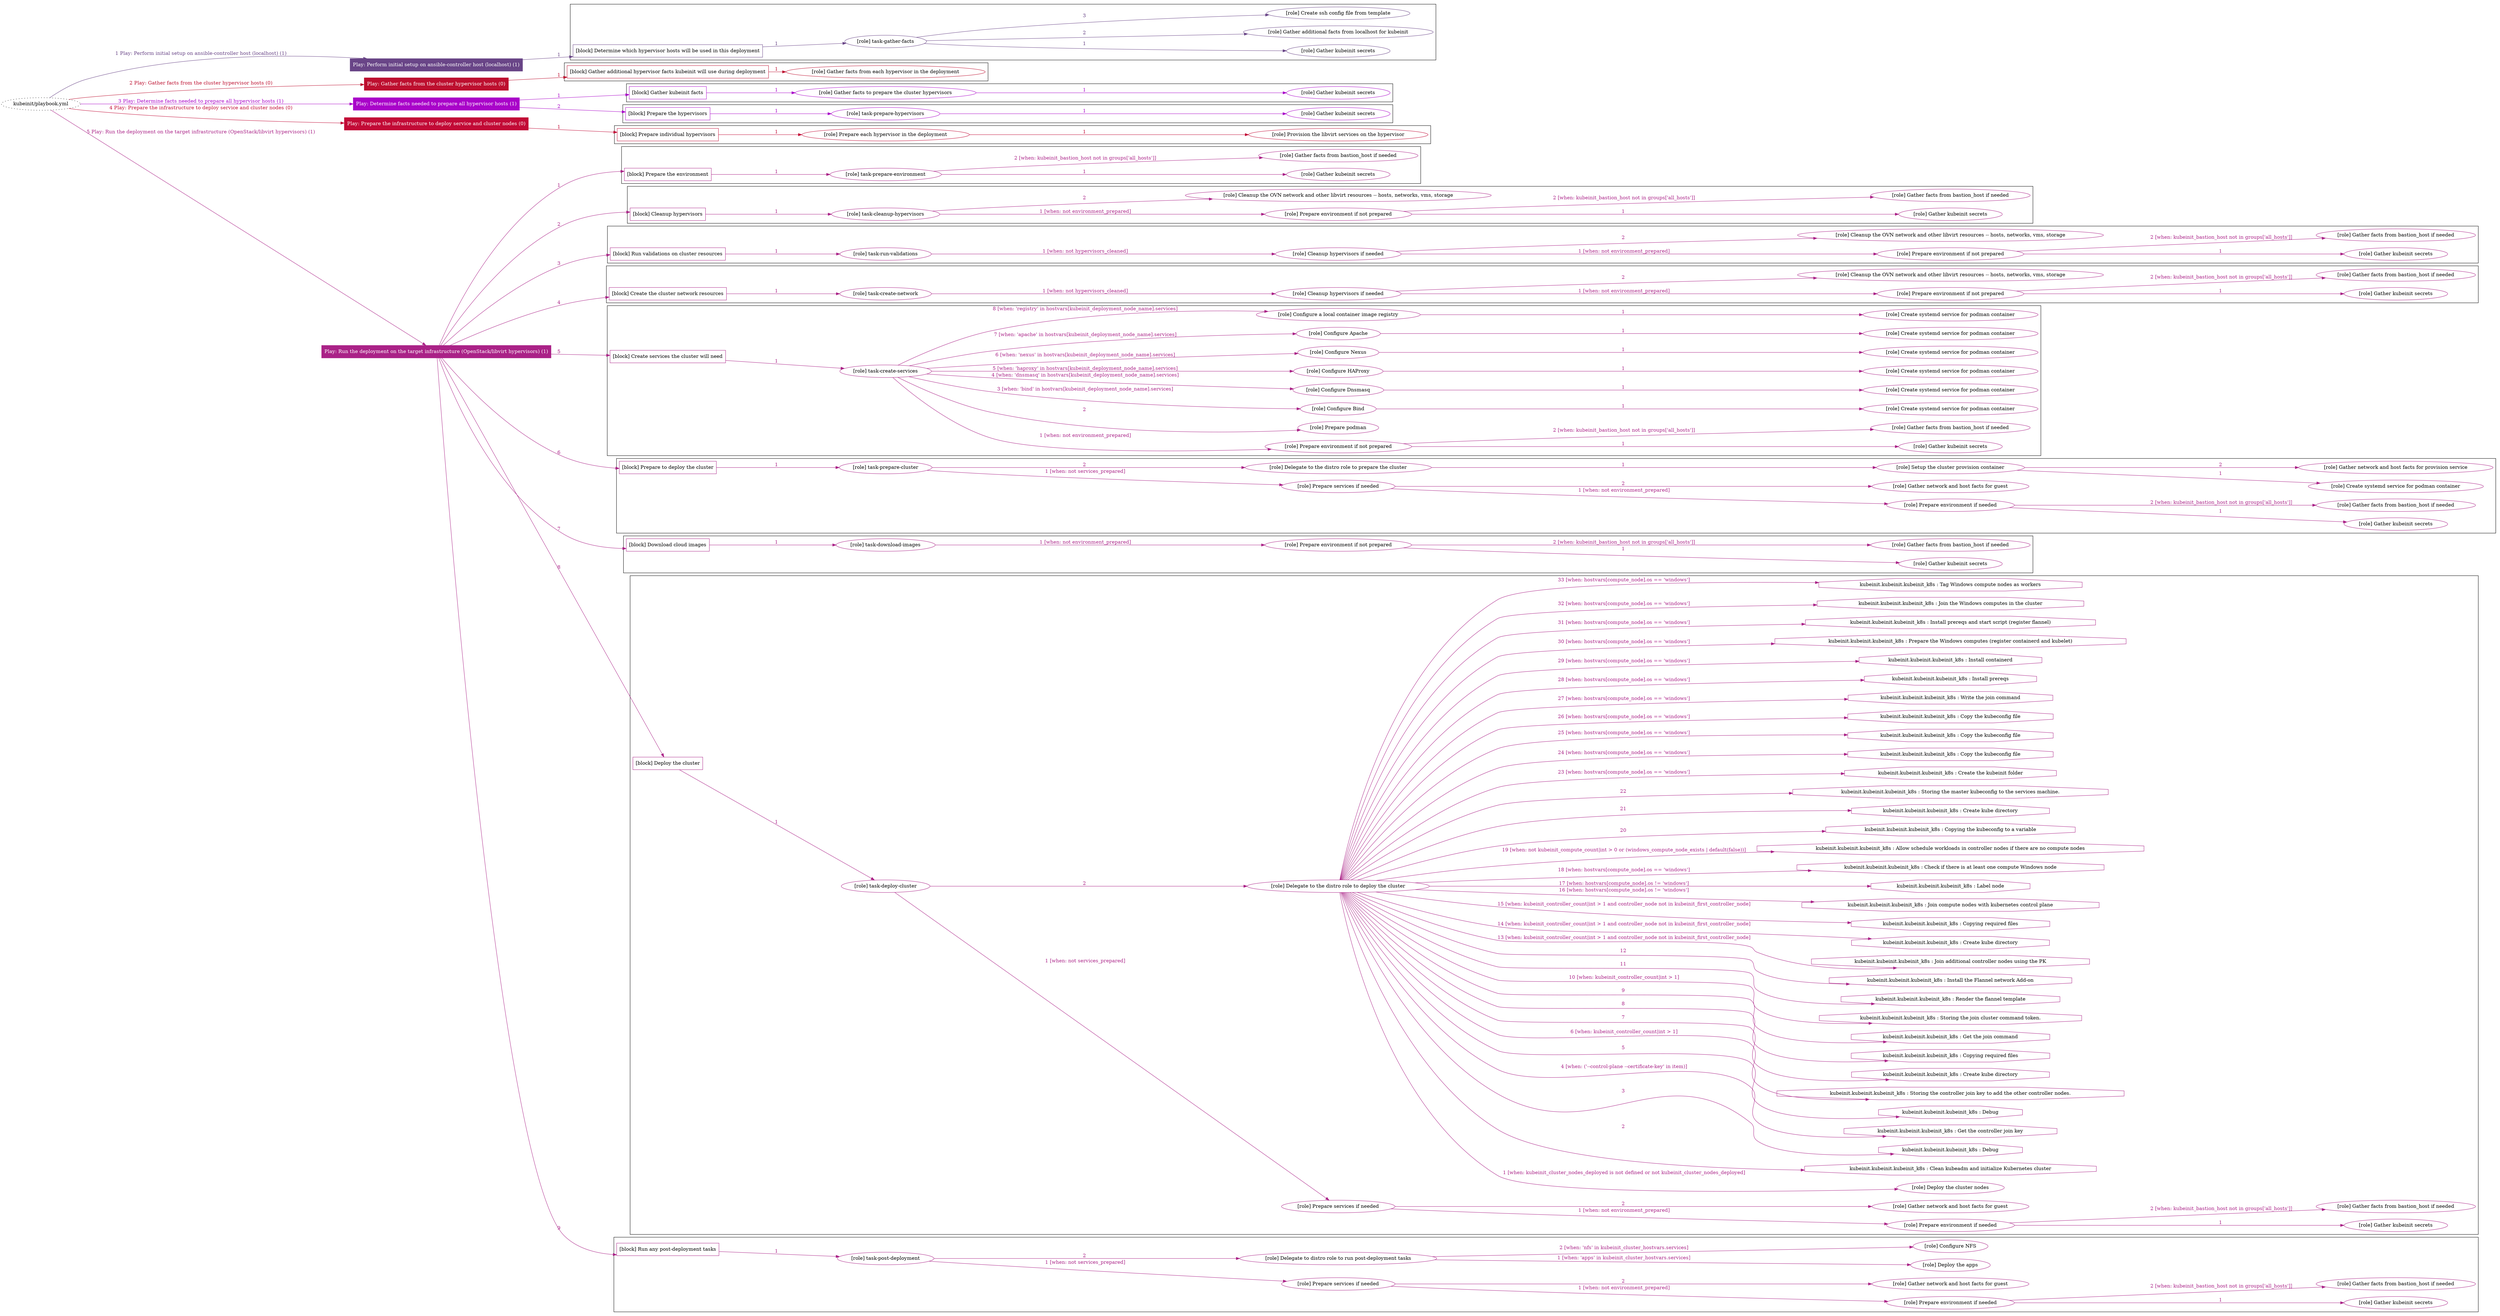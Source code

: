 digraph {
	graph [concentrate=true ordering=in rankdir=LR ratio=fill]
	edge [esep=5 sep=10]
	"kubeinit/playbook.yml" [URL="/home/runner/work/kubeinit/kubeinit/kubeinit/playbook.yml" id=playbook_6031bbcd style=dotted]
	"kubeinit/playbook.yml" -> play_eca512b6 [label="1 Play: Perform initial setup on ansible-controller host (localhost) (1)" color="#694587" fontcolor="#694587" id=edge_play_eca512b6 labeltooltip="1 Play: Perform initial setup on ansible-controller host (localhost) (1)" tooltip="1 Play: Perform initial setup on ansible-controller host (localhost) (1)"]
	subgraph "Play: Perform initial setup on ansible-controller host (localhost) (1)" {
		play_eca512b6 [label="Play: Perform initial setup on ansible-controller host (localhost) (1)" URL="/home/runner/work/kubeinit/kubeinit/kubeinit/playbook.yml" color="#694587" fontcolor="#ffffff" id=play_eca512b6 shape=box style=filled tooltip=localhost]
		play_eca512b6 -> block_ace30d65 [label=1 color="#694587" fontcolor="#694587" id=edge_block_ace30d65 labeltooltip=1 tooltip=1]
		subgraph cluster_block_ace30d65 {
			block_ace30d65 [label="[block] Determine which hypervisor hosts will be used in this deployment" URL="/home/runner/work/kubeinit/kubeinit/kubeinit/playbook.yml" color="#694587" id=block_ace30d65 labeltooltip="Determine which hypervisor hosts will be used in this deployment" shape=box tooltip="Determine which hypervisor hosts will be used in this deployment"]
			block_ace30d65 -> role_59a1c97e [label="1 " color="#694587" fontcolor="#694587" id=edge_role_59a1c97e labeltooltip="1 " tooltip="1 "]
			subgraph "task-gather-facts" {
				role_59a1c97e [label="[role] task-gather-facts" URL="/home/runner/work/kubeinit/kubeinit/kubeinit/playbook.yml" color="#694587" id=role_59a1c97e tooltip="task-gather-facts"]
				role_59a1c97e -> role_c4d96718 [label="1 " color="#694587" fontcolor="#694587" id=edge_role_c4d96718 labeltooltip="1 " tooltip="1 "]
				subgraph "Gather kubeinit secrets" {
					role_c4d96718 [label="[role] Gather kubeinit secrets" URL="/home/runner/.ansible/collections/ansible_collections/kubeinit/kubeinit/roles/kubeinit_prepare/tasks/build_hypervisors_group.yml" color="#694587" id=role_c4d96718 tooltip="Gather kubeinit secrets"]
				}
				role_59a1c97e -> role_1fff0511 [label="2 " color="#694587" fontcolor="#694587" id=edge_role_1fff0511 labeltooltip="2 " tooltip="2 "]
				subgraph "Gather additional facts from localhost for kubeinit" {
					role_1fff0511 [label="[role] Gather additional facts from localhost for kubeinit" URL="/home/runner/.ansible/collections/ansible_collections/kubeinit/kubeinit/roles/kubeinit_prepare/tasks/build_hypervisors_group.yml" color="#694587" id=role_1fff0511 tooltip="Gather additional facts from localhost for kubeinit"]
				}
				role_59a1c97e -> role_1229b0a4 [label="3 " color="#694587" fontcolor="#694587" id=edge_role_1229b0a4 labeltooltip="3 " tooltip="3 "]
				subgraph "Create ssh config file from template" {
					role_1229b0a4 [label="[role] Create ssh config file from template" URL="/home/runner/.ansible/collections/ansible_collections/kubeinit/kubeinit/roles/kubeinit_prepare/tasks/build_hypervisors_group.yml" color="#694587" id=role_1229b0a4 tooltip="Create ssh config file from template"]
				}
			}
		}
	}
	"kubeinit/playbook.yml" -> play_0e20cb16 [label="2 Play: Gather facts from the cluster hypervisor hosts (0)" color="#bd0f2f" fontcolor="#bd0f2f" id=edge_play_0e20cb16 labeltooltip="2 Play: Gather facts from the cluster hypervisor hosts (0)" tooltip="2 Play: Gather facts from the cluster hypervisor hosts (0)"]
	subgraph "Play: Gather facts from the cluster hypervisor hosts (0)" {
		play_0e20cb16 [label="Play: Gather facts from the cluster hypervisor hosts (0)" URL="/home/runner/work/kubeinit/kubeinit/kubeinit/playbook.yml" color="#bd0f2f" fontcolor="#ffffff" id=play_0e20cb16 shape=box style=filled tooltip="Play: Gather facts from the cluster hypervisor hosts (0)"]
		play_0e20cb16 -> block_66f6595a [label=1 color="#bd0f2f" fontcolor="#bd0f2f" id=edge_block_66f6595a labeltooltip=1 tooltip=1]
		subgraph cluster_block_66f6595a {
			block_66f6595a [label="[block] Gather additional hypervisor facts kubeinit will use during deployment" URL="/home/runner/work/kubeinit/kubeinit/kubeinit/playbook.yml" color="#bd0f2f" id=block_66f6595a labeltooltip="Gather additional hypervisor facts kubeinit will use during deployment" shape=box tooltip="Gather additional hypervisor facts kubeinit will use during deployment"]
			block_66f6595a -> role_59f6b58d [label="1 " color="#bd0f2f" fontcolor="#bd0f2f" id=edge_role_59f6b58d labeltooltip="1 " tooltip="1 "]
			subgraph "Gather facts from each hypervisor in the deployment" {
				role_59f6b58d [label="[role] Gather facts from each hypervisor in the deployment" URL="/home/runner/work/kubeinit/kubeinit/kubeinit/playbook.yml" color="#bd0f2f" id=role_59f6b58d tooltip="Gather facts from each hypervisor in the deployment"]
			}
		}
	}
	"kubeinit/playbook.yml" -> play_de04263e [label="3 Play: Determine facts needed to prepare all hypervisor hosts (1)" color="#a903c9" fontcolor="#a903c9" id=edge_play_de04263e labeltooltip="3 Play: Determine facts needed to prepare all hypervisor hosts (1)" tooltip="3 Play: Determine facts needed to prepare all hypervisor hosts (1)"]
	subgraph "Play: Determine facts needed to prepare all hypervisor hosts (1)" {
		play_de04263e [label="Play: Determine facts needed to prepare all hypervisor hosts (1)" URL="/home/runner/work/kubeinit/kubeinit/kubeinit/playbook.yml" color="#a903c9" fontcolor="#ffffff" id=play_de04263e shape=box style=filled tooltip=localhost]
		play_de04263e -> block_5d64cbd7 [label=1 color="#a903c9" fontcolor="#a903c9" id=edge_block_5d64cbd7 labeltooltip=1 tooltip=1]
		subgraph cluster_block_5d64cbd7 {
			block_5d64cbd7 [label="[block] Gather kubeinit facts" URL="/home/runner/work/kubeinit/kubeinit/kubeinit/playbook.yml" color="#a903c9" id=block_5d64cbd7 labeltooltip="Gather kubeinit facts" shape=box tooltip="Gather kubeinit facts"]
			block_5d64cbd7 -> role_d7eb6642 [label="1 " color="#a903c9" fontcolor="#a903c9" id=edge_role_d7eb6642 labeltooltip="1 " tooltip="1 "]
			subgraph "Gather facts to prepare the cluster hypervisors" {
				role_d7eb6642 [label="[role] Gather facts to prepare the cluster hypervisors" URL="/home/runner/work/kubeinit/kubeinit/kubeinit/playbook.yml" color="#a903c9" id=role_d7eb6642 tooltip="Gather facts to prepare the cluster hypervisors"]
				role_d7eb6642 -> role_a4b5ed86 [label="1 " color="#a903c9" fontcolor="#a903c9" id=edge_role_a4b5ed86 labeltooltip="1 " tooltip="1 "]
				subgraph "Gather kubeinit secrets" {
					role_a4b5ed86 [label="[role] Gather kubeinit secrets" URL="/home/runner/.ansible/collections/ansible_collections/kubeinit/kubeinit/roles/kubeinit_prepare/tasks/gather_kubeinit_facts.yml" color="#a903c9" id=role_a4b5ed86 tooltip="Gather kubeinit secrets"]
				}
			}
		}
		play_de04263e -> block_8b63fe8a [label=2 color="#a903c9" fontcolor="#a903c9" id=edge_block_8b63fe8a labeltooltip=2 tooltip=2]
		subgraph cluster_block_8b63fe8a {
			block_8b63fe8a [label="[block] Prepare the hypervisors" URL="/home/runner/work/kubeinit/kubeinit/kubeinit/playbook.yml" color="#a903c9" id=block_8b63fe8a labeltooltip="Prepare the hypervisors" shape=box tooltip="Prepare the hypervisors"]
			block_8b63fe8a -> role_f9cd83b7 [label="1 " color="#a903c9" fontcolor="#a903c9" id=edge_role_f9cd83b7 labeltooltip="1 " tooltip="1 "]
			subgraph "task-prepare-hypervisors" {
				role_f9cd83b7 [label="[role] task-prepare-hypervisors" URL="/home/runner/work/kubeinit/kubeinit/kubeinit/playbook.yml" color="#a903c9" id=role_f9cd83b7 tooltip="task-prepare-hypervisors"]
				role_f9cd83b7 -> role_1cdd8bdd [label="1 " color="#a903c9" fontcolor="#a903c9" id=edge_role_1cdd8bdd labeltooltip="1 " tooltip="1 "]
				subgraph "Gather kubeinit secrets" {
					role_1cdd8bdd [label="[role] Gather kubeinit secrets" URL="/home/runner/.ansible/collections/ansible_collections/kubeinit/kubeinit/roles/kubeinit_prepare/tasks/gather_kubeinit_facts.yml" color="#a903c9" id=role_1cdd8bdd tooltip="Gather kubeinit secrets"]
				}
			}
		}
	}
	"kubeinit/playbook.yml" -> play_4f7085b2 [label="4 Play: Prepare the infrastructure to deploy service and cluster nodes (0)" color="#c20a36" fontcolor="#c20a36" id=edge_play_4f7085b2 labeltooltip="4 Play: Prepare the infrastructure to deploy service and cluster nodes (0)" tooltip="4 Play: Prepare the infrastructure to deploy service and cluster nodes (0)"]
	subgraph "Play: Prepare the infrastructure to deploy service and cluster nodes (0)" {
		play_4f7085b2 [label="Play: Prepare the infrastructure to deploy service and cluster nodes (0)" URL="/home/runner/work/kubeinit/kubeinit/kubeinit/playbook.yml" color="#c20a36" fontcolor="#ffffff" id=play_4f7085b2 shape=box style=filled tooltip="Play: Prepare the infrastructure to deploy service and cluster nodes (0)"]
		play_4f7085b2 -> block_26ed7193 [label=1 color="#c20a36" fontcolor="#c20a36" id=edge_block_26ed7193 labeltooltip=1 tooltip=1]
		subgraph cluster_block_26ed7193 {
			block_26ed7193 [label="[block] Prepare individual hypervisors" URL="/home/runner/work/kubeinit/kubeinit/kubeinit/playbook.yml" color="#c20a36" id=block_26ed7193 labeltooltip="Prepare individual hypervisors" shape=box tooltip="Prepare individual hypervisors"]
			block_26ed7193 -> role_566c4b9c [label="1 " color="#c20a36" fontcolor="#c20a36" id=edge_role_566c4b9c labeltooltip="1 " tooltip="1 "]
			subgraph "Prepare each hypervisor in the deployment" {
				role_566c4b9c [label="[role] Prepare each hypervisor in the deployment" URL="/home/runner/work/kubeinit/kubeinit/kubeinit/playbook.yml" color="#c20a36" id=role_566c4b9c tooltip="Prepare each hypervisor in the deployment"]
				role_566c4b9c -> role_f1f444a2 [label="1 " color="#c20a36" fontcolor="#c20a36" id=edge_role_f1f444a2 labeltooltip="1 " tooltip="1 "]
				subgraph "Provision the libvirt services on the hypervisor" {
					role_f1f444a2 [label="[role] Provision the libvirt services on the hypervisor" URL="/home/runner/.ansible/collections/ansible_collections/kubeinit/kubeinit/roles/kubeinit_prepare/tasks/prepare_hypervisor.yml" color="#c20a36" id=role_f1f444a2 tooltip="Provision the libvirt services on the hypervisor"]
				}
			}
		}
	}
	"kubeinit/playbook.yml" -> play_03aac3cd [label="5 Play: Run the deployment on the target infrastructure (OpenStack/libvirt hypervisors) (1)" color="#aa2287" fontcolor="#aa2287" id=edge_play_03aac3cd labeltooltip="5 Play: Run the deployment on the target infrastructure (OpenStack/libvirt hypervisors) (1)" tooltip="5 Play: Run the deployment on the target infrastructure (OpenStack/libvirt hypervisors) (1)"]
	subgraph "Play: Run the deployment on the target infrastructure (OpenStack/libvirt hypervisors) (1)" {
		play_03aac3cd [label="Play: Run the deployment on the target infrastructure (OpenStack/libvirt hypervisors) (1)" URL="/home/runner/work/kubeinit/kubeinit/kubeinit/playbook.yml" color="#aa2287" fontcolor="#ffffff" id=play_03aac3cd shape=box style=filled tooltip=localhost]
		play_03aac3cd -> block_f502bd21 [label=1 color="#aa2287" fontcolor="#aa2287" id=edge_block_f502bd21 labeltooltip=1 tooltip=1]
		subgraph cluster_block_f502bd21 {
			block_f502bd21 [label="[block] Prepare the environment" URL="/home/runner/work/kubeinit/kubeinit/kubeinit/playbook.yml" color="#aa2287" id=block_f502bd21 labeltooltip="Prepare the environment" shape=box tooltip="Prepare the environment"]
			block_f502bd21 -> role_885b4b67 [label="1 " color="#aa2287" fontcolor="#aa2287" id=edge_role_885b4b67 labeltooltip="1 " tooltip="1 "]
			subgraph "task-prepare-environment" {
				role_885b4b67 [label="[role] task-prepare-environment" URL="/home/runner/work/kubeinit/kubeinit/kubeinit/playbook.yml" color="#aa2287" id=role_885b4b67 tooltip="task-prepare-environment"]
				role_885b4b67 -> role_3463b651 [label="1 " color="#aa2287" fontcolor="#aa2287" id=edge_role_3463b651 labeltooltip="1 " tooltip="1 "]
				subgraph "Gather kubeinit secrets" {
					role_3463b651 [label="[role] Gather kubeinit secrets" URL="/home/runner/.ansible/collections/ansible_collections/kubeinit/kubeinit/roles/kubeinit_prepare/tasks/gather_kubeinit_facts.yml" color="#aa2287" id=role_3463b651 tooltip="Gather kubeinit secrets"]
				}
				role_885b4b67 -> role_21e815a3 [label="2 [when: kubeinit_bastion_host not in groups['all_hosts']]" color="#aa2287" fontcolor="#aa2287" id=edge_role_21e815a3 labeltooltip="2 [when: kubeinit_bastion_host not in groups['all_hosts']]" tooltip="2 [when: kubeinit_bastion_host not in groups['all_hosts']]"]
				subgraph "Gather facts from bastion_host if needed" {
					role_21e815a3 [label="[role] Gather facts from bastion_host if needed" URL="/home/runner/.ansible/collections/ansible_collections/kubeinit/kubeinit/roles/kubeinit_prepare/tasks/main.yml" color="#aa2287" id=role_21e815a3 tooltip="Gather facts from bastion_host if needed"]
				}
			}
		}
		play_03aac3cd -> block_23775014 [label=2 color="#aa2287" fontcolor="#aa2287" id=edge_block_23775014 labeltooltip=2 tooltip=2]
		subgraph cluster_block_23775014 {
			block_23775014 [label="[block] Cleanup hypervisors" URL="/home/runner/work/kubeinit/kubeinit/kubeinit/playbook.yml" color="#aa2287" id=block_23775014 labeltooltip="Cleanup hypervisors" shape=box tooltip="Cleanup hypervisors"]
			block_23775014 -> role_4e626ccb [label="1 " color="#aa2287" fontcolor="#aa2287" id=edge_role_4e626ccb labeltooltip="1 " tooltip="1 "]
			subgraph "task-cleanup-hypervisors" {
				role_4e626ccb [label="[role] task-cleanup-hypervisors" URL="/home/runner/work/kubeinit/kubeinit/kubeinit/playbook.yml" color="#aa2287" id=role_4e626ccb tooltip="task-cleanup-hypervisors"]
				role_4e626ccb -> role_e1f0355d [label="1 [when: not environment_prepared]" color="#aa2287" fontcolor="#aa2287" id=edge_role_e1f0355d labeltooltip="1 [when: not environment_prepared]" tooltip="1 [when: not environment_prepared]"]
				subgraph "Prepare environment if not prepared" {
					role_e1f0355d [label="[role] Prepare environment if not prepared" URL="/home/runner/.ansible/collections/ansible_collections/kubeinit/kubeinit/roles/kubeinit_libvirt/tasks/cleanup_hypervisors.yml" color="#aa2287" id=role_e1f0355d tooltip="Prepare environment if not prepared"]
					role_e1f0355d -> role_6339eeac [label="1 " color="#aa2287" fontcolor="#aa2287" id=edge_role_6339eeac labeltooltip="1 " tooltip="1 "]
					subgraph "Gather kubeinit secrets" {
						role_6339eeac [label="[role] Gather kubeinit secrets" URL="/home/runner/.ansible/collections/ansible_collections/kubeinit/kubeinit/roles/kubeinit_prepare/tasks/gather_kubeinit_facts.yml" color="#aa2287" id=role_6339eeac tooltip="Gather kubeinit secrets"]
					}
					role_e1f0355d -> role_5160f332 [label="2 [when: kubeinit_bastion_host not in groups['all_hosts']]" color="#aa2287" fontcolor="#aa2287" id=edge_role_5160f332 labeltooltip="2 [when: kubeinit_bastion_host not in groups['all_hosts']]" tooltip="2 [when: kubeinit_bastion_host not in groups['all_hosts']]"]
					subgraph "Gather facts from bastion_host if needed" {
						role_5160f332 [label="[role] Gather facts from bastion_host if needed" URL="/home/runner/.ansible/collections/ansible_collections/kubeinit/kubeinit/roles/kubeinit_prepare/tasks/main.yml" color="#aa2287" id=role_5160f332 tooltip="Gather facts from bastion_host if needed"]
					}
				}
				role_4e626ccb -> role_d0be2d0b [label="2 " color="#aa2287" fontcolor="#aa2287" id=edge_role_d0be2d0b labeltooltip="2 " tooltip="2 "]
				subgraph "Cleanup the OVN network and other libvirt resources -- hosts, networks, vms, storage" {
					role_d0be2d0b [label="[role] Cleanup the OVN network and other libvirt resources -- hosts, networks, vms, storage" URL="/home/runner/.ansible/collections/ansible_collections/kubeinit/kubeinit/roles/kubeinit_libvirt/tasks/cleanup_hypervisors.yml" color="#aa2287" id=role_d0be2d0b tooltip="Cleanup the OVN network and other libvirt resources -- hosts, networks, vms, storage"]
				}
			}
		}
		play_03aac3cd -> block_49a7f98a [label=3 color="#aa2287" fontcolor="#aa2287" id=edge_block_49a7f98a labeltooltip=3 tooltip=3]
		subgraph cluster_block_49a7f98a {
			block_49a7f98a [label="[block] Run validations on cluster resources" URL="/home/runner/work/kubeinit/kubeinit/kubeinit/playbook.yml" color="#aa2287" id=block_49a7f98a labeltooltip="Run validations on cluster resources" shape=box tooltip="Run validations on cluster resources"]
			block_49a7f98a -> role_505641fa [label="1 " color="#aa2287" fontcolor="#aa2287" id=edge_role_505641fa labeltooltip="1 " tooltip="1 "]
			subgraph "task-run-validations" {
				role_505641fa [label="[role] task-run-validations" URL="/home/runner/work/kubeinit/kubeinit/kubeinit/playbook.yml" color="#aa2287" id=role_505641fa tooltip="task-run-validations"]
				role_505641fa -> role_75bc5547 [label="1 [when: not hypervisors_cleaned]" color="#aa2287" fontcolor="#aa2287" id=edge_role_75bc5547 labeltooltip="1 [when: not hypervisors_cleaned]" tooltip="1 [when: not hypervisors_cleaned]"]
				subgraph "Cleanup hypervisors if needed" {
					role_75bc5547 [label="[role] Cleanup hypervisors if needed" URL="/home/runner/.ansible/collections/ansible_collections/kubeinit/kubeinit/roles/kubeinit_validations/tasks/main.yml" color="#aa2287" id=role_75bc5547 tooltip="Cleanup hypervisors if needed"]
					role_75bc5547 -> role_bce27fb1 [label="1 [when: not environment_prepared]" color="#aa2287" fontcolor="#aa2287" id=edge_role_bce27fb1 labeltooltip="1 [when: not environment_prepared]" tooltip="1 [when: not environment_prepared]"]
					subgraph "Prepare environment if not prepared" {
						role_bce27fb1 [label="[role] Prepare environment if not prepared" URL="/home/runner/.ansible/collections/ansible_collections/kubeinit/kubeinit/roles/kubeinit_libvirt/tasks/cleanup_hypervisors.yml" color="#aa2287" id=role_bce27fb1 tooltip="Prepare environment if not prepared"]
						role_bce27fb1 -> role_37eaa03c [label="1 " color="#aa2287" fontcolor="#aa2287" id=edge_role_37eaa03c labeltooltip="1 " tooltip="1 "]
						subgraph "Gather kubeinit secrets" {
							role_37eaa03c [label="[role] Gather kubeinit secrets" URL="/home/runner/.ansible/collections/ansible_collections/kubeinit/kubeinit/roles/kubeinit_prepare/tasks/gather_kubeinit_facts.yml" color="#aa2287" id=role_37eaa03c tooltip="Gather kubeinit secrets"]
						}
						role_bce27fb1 -> role_5cb3b47c [label="2 [when: kubeinit_bastion_host not in groups['all_hosts']]" color="#aa2287" fontcolor="#aa2287" id=edge_role_5cb3b47c labeltooltip="2 [when: kubeinit_bastion_host not in groups['all_hosts']]" tooltip="2 [when: kubeinit_bastion_host not in groups['all_hosts']]"]
						subgraph "Gather facts from bastion_host if needed" {
							role_5cb3b47c [label="[role] Gather facts from bastion_host if needed" URL="/home/runner/.ansible/collections/ansible_collections/kubeinit/kubeinit/roles/kubeinit_prepare/tasks/main.yml" color="#aa2287" id=role_5cb3b47c tooltip="Gather facts from bastion_host if needed"]
						}
					}
					role_75bc5547 -> role_1ccb68c2 [label="2 " color="#aa2287" fontcolor="#aa2287" id=edge_role_1ccb68c2 labeltooltip="2 " tooltip="2 "]
					subgraph "Cleanup the OVN network and other libvirt resources -- hosts, networks, vms, storage" {
						role_1ccb68c2 [label="[role] Cleanup the OVN network and other libvirt resources -- hosts, networks, vms, storage" URL="/home/runner/.ansible/collections/ansible_collections/kubeinit/kubeinit/roles/kubeinit_libvirt/tasks/cleanup_hypervisors.yml" color="#aa2287" id=role_1ccb68c2 tooltip="Cleanup the OVN network and other libvirt resources -- hosts, networks, vms, storage"]
					}
				}
			}
		}
		play_03aac3cd -> block_401f916d [label=4 color="#aa2287" fontcolor="#aa2287" id=edge_block_401f916d labeltooltip=4 tooltip=4]
		subgraph cluster_block_401f916d {
			block_401f916d [label="[block] Create the cluster network resources" URL="/home/runner/work/kubeinit/kubeinit/kubeinit/playbook.yml" color="#aa2287" id=block_401f916d labeltooltip="Create the cluster network resources" shape=box tooltip="Create the cluster network resources"]
			block_401f916d -> role_5c210d93 [label="1 " color="#aa2287" fontcolor="#aa2287" id=edge_role_5c210d93 labeltooltip="1 " tooltip="1 "]
			subgraph "task-create-network" {
				role_5c210d93 [label="[role] task-create-network" URL="/home/runner/work/kubeinit/kubeinit/kubeinit/playbook.yml" color="#aa2287" id=role_5c210d93 tooltip="task-create-network"]
				role_5c210d93 -> role_98cb91bf [label="1 [when: not hypervisors_cleaned]" color="#aa2287" fontcolor="#aa2287" id=edge_role_98cb91bf labeltooltip="1 [when: not hypervisors_cleaned]" tooltip="1 [when: not hypervisors_cleaned]"]
				subgraph "Cleanup hypervisors if needed" {
					role_98cb91bf [label="[role] Cleanup hypervisors if needed" URL="/home/runner/.ansible/collections/ansible_collections/kubeinit/kubeinit/roles/kubeinit_libvirt/tasks/create_network.yml" color="#aa2287" id=role_98cb91bf tooltip="Cleanup hypervisors if needed"]
					role_98cb91bf -> role_dfd2faff [label="1 [when: not environment_prepared]" color="#aa2287" fontcolor="#aa2287" id=edge_role_dfd2faff labeltooltip="1 [when: not environment_prepared]" tooltip="1 [when: not environment_prepared]"]
					subgraph "Prepare environment if not prepared" {
						role_dfd2faff [label="[role] Prepare environment if not prepared" URL="/home/runner/.ansible/collections/ansible_collections/kubeinit/kubeinit/roles/kubeinit_libvirt/tasks/cleanup_hypervisors.yml" color="#aa2287" id=role_dfd2faff tooltip="Prepare environment if not prepared"]
						role_dfd2faff -> role_0e97949b [label="1 " color="#aa2287" fontcolor="#aa2287" id=edge_role_0e97949b labeltooltip="1 " tooltip="1 "]
						subgraph "Gather kubeinit secrets" {
							role_0e97949b [label="[role] Gather kubeinit secrets" URL="/home/runner/.ansible/collections/ansible_collections/kubeinit/kubeinit/roles/kubeinit_prepare/tasks/gather_kubeinit_facts.yml" color="#aa2287" id=role_0e97949b tooltip="Gather kubeinit secrets"]
						}
						role_dfd2faff -> role_8cbf9fa8 [label="2 [when: kubeinit_bastion_host not in groups['all_hosts']]" color="#aa2287" fontcolor="#aa2287" id=edge_role_8cbf9fa8 labeltooltip="2 [when: kubeinit_bastion_host not in groups['all_hosts']]" tooltip="2 [when: kubeinit_bastion_host not in groups['all_hosts']]"]
						subgraph "Gather facts from bastion_host if needed" {
							role_8cbf9fa8 [label="[role] Gather facts from bastion_host if needed" URL="/home/runner/.ansible/collections/ansible_collections/kubeinit/kubeinit/roles/kubeinit_prepare/tasks/main.yml" color="#aa2287" id=role_8cbf9fa8 tooltip="Gather facts from bastion_host if needed"]
						}
					}
					role_98cb91bf -> role_bec45895 [label="2 " color="#aa2287" fontcolor="#aa2287" id=edge_role_bec45895 labeltooltip="2 " tooltip="2 "]
					subgraph "Cleanup the OVN network and other libvirt resources -- hosts, networks, vms, storage" {
						role_bec45895 [label="[role] Cleanup the OVN network and other libvirt resources -- hosts, networks, vms, storage" URL="/home/runner/.ansible/collections/ansible_collections/kubeinit/kubeinit/roles/kubeinit_libvirt/tasks/cleanup_hypervisors.yml" color="#aa2287" id=role_bec45895 tooltip="Cleanup the OVN network and other libvirt resources -- hosts, networks, vms, storage"]
					}
				}
			}
		}
		play_03aac3cd -> block_0182858d [label=5 color="#aa2287" fontcolor="#aa2287" id=edge_block_0182858d labeltooltip=5 tooltip=5]
		subgraph cluster_block_0182858d {
			block_0182858d [label="[block] Create services the cluster will need" URL="/home/runner/work/kubeinit/kubeinit/kubeinit/playbook.yml" color="#aa2287" id=block_0182858d labeltooltip="Create services the cluster will need" shape=box tooltip="Create services the cluster will need"]
			block_0182858d -> role_882dd434 [label="1 " color="#aa2287" fontcolor="#aa2287" id=edge_role_882dd434 labeltooltip="1 " tooltip="1 "]
			subgraph "task-create-services" {
				role_882dd434 [label="[role] task-create-services" URL="/home/runner/work/kubeinit/kubeinit/kubeinit/playbook.yml" color="#aa2287" id=role_882dd434 tooltip="task-create-services"]
				role_882dd434 -> role_2cacc939 [label="1 [when: not environment_prepared]" color="#aa2287" fontcolor="#aa2287" id=edge_role_2cacc939 labeltooltip="1 [when: not environment_prepared]" tooltip="1 [when: not environment_prepared]"]
				subgraph "Prepare environment if not prepared" {
					role_2cacc939 [label="[role] Prepare environment if not prepared" URL="/home/runner/.ansible/collections/ansible_collections/kubeinit/kubeinit/roles/kubeinit_services/tasks/main.yml" color="#aa2287" id=role_2cacc939 tooltip="Prepare environment if not prepared"]
					role_2cacc939 -> role_229386ef [label="1 " color="#aa2287" fontcolor="#aa2287" id=edge_role_229386ef labeltooltip="1 " tooltip="1 "]
					subgraph "Gather kubeinit secrets" {
						role_229386ef [label="[role] Gather kubeinit secrets" URL="/home/runner/.ansible/collections/ansible_collections/kubeinit/kubeinit/roles/kubeinit_prepare/tasks/gather_kubeinit_facts.yml" color="#aa2287" id=role_229386ef tooltip="Gather kubeinit secrets"]
					}
					role_2cacc939 -> role_530f7441 [label="2 [when: kubeinit_bastion_host not in groups['all_hosts']]" color="#aa2287" fontcolor="#aa2287" id=edge_role_530f7441 labeltooltip="2 [when: kubeinit_bastion_host not in groups['all_hosts']]" tooltip="2 [when: kubeinit_bastion_host not in groups['all_hosts']]"]
					subgraph "Gather facts from bastion_host if needed" {
						role_530f7441 [label="[role] Gather facts from bastion_host if needed" URL="/home/runner/.ansible/collections/ansible_collections/kubeinit/kubeinit/roles/kubeinit_prepare/tasks/main.yml" color="#aa2287" id=role_530f7441 tooltip="Gather facts from bastion_host if needed"]
					}
				}
				role_882dd434 -> role_9ce58134 [label="2 " color="#aa2287" fontcolor="#aa2287" id=edge_role_9ce58134 labeltooltip="2 " tooltip="2 "]
				subgraph "Prepare podman" {
					role_9ce58134 [label="[role] Prepare podman" URL="/home/runner/.ansible/collections/ansible_collections/kubeinit/kubeinit/roles/kubeinit_services/tasks/00_create_service_pod.yml" color="#aa2287" id=role_9ce58134 tooltip="Prepare podman"]
				}
				role_882dd434 -> role_17a589c3 [label="3 [when: 'bind' in hostvars[kubeinit_deployment_node_name].services]" color="#aa2287" fontcolor="#aa2287" id=edge_role_17a589c3 labeltooltip="3 [when: 'bind' in hostvars[kubeinit_deployment_node_name].services]" tooltip="3 [when: 'bind' in hostvars[kubeinit_deployment_node_name].services]"]
				subgraph "Configure Bind" {
					role_17a589c3 [label="[role] Configure Bind" URL="/home/runner/.ansible/collections/ansible_collections/kubeinit/kubeinit/roles/kubeinit_services/tasks/start_services_containers.yml" color="#aa2287" id=role_17a589c3 tooltip="Configure Bind"]
					role_17a589c3 -> role_febae6f8 [label="1 " color="#aa2287" fontcolor="#aa2287" id=edge_role_febae6f8 labeltooltip="1 " tooltip="1 "]
					subgraph "Create systemd service for podman container" {
						role_febae6f8 [label="[role] Create systemd service for podman container" URL="/home/runner/.ansible/collections/ansible_collections/kubeinit/kubeinit/roles/kubeinit_bind/tasks/main.yml" color="#aa2287" id=role_febae6f8 tooltip="Create systemd service for podman container"]
					}
				}
				role_882dd434 -> role_a6302ab3 [label="4 [when: 'dnsmasq' in hostvars[kubeinit_deployment_node_name].services]" color="#aa2287" fontcolor="#aa2287" id=edge_role_a6302ab3 labeltooltip="4 [when: 'dnsmasq' in hostvars[kubeinit_deployment_node_name].services]" tooltip="4 [when: 'dnsmasq' in hostvars[kubeinit_deployment_node_name].services]"]
				subgraph "Configure Dnsmasq" {
					role_a6302ab3 [label="[role] Configure Dnsmasq" URL="/home/runner/.ansible/collections/ansible_collections/kubeinit/kubeinit/roles/kubeinit_services/tasks/start_services_containers.yml" color="#aa2287" id=role_a6302ab3 tooltip="Configure Dnsmasq"]
					role_a6302ab3 -> role_99d1234f [label="1 " color="#aa2287" fontcolor="#aa2287" id=edge_role_99d1234f labeltooltip="1 " tooltip="1 "]
					subgraph "Create systemd service for podman container" {
						role_99d1234f [label="[role] Create systemd service for podman container" URL="/home/runner/.ansible/collections/ansible_collections/kubeinit/kubeinit/roles/kubeinit_dnsmasq/tasks/main.yml" color="#aa2287" id=role_99d1234f tooltip="Create systemd service for podman container"]
					}
				}
				role_882dd434 -> role_92623de2 [label="5 [when: 'haproxy' in hostvars[kubeinit_deployment_node_name].services]" color="#aa2287" fontcolor="#aa2287" id=edge_role_92623de2 labeltooltip="5 [when: 'haproxy' in hostvars[kubeinit_deployment_node_name].services]" tooltip="5 [when: 'haproxy' in hostvars[kubeinit_deployment_node_name].services]"]
				subgraph "Configure HAProxy" {
					role_92623de2 [label="[role] Configure HAProxy" URL="/home/runner/.ansible/collections/ansible_collections/kubeinit/kubeinit/roles/kubeinit_services/tasks/start_services_containers.yml" color="#aa2287" id=role_92623de2 tooltip="Configure HAProxy"]
					role_92623de2 -> role_0d2afb19 [label="1 " color="#aa2287" fontcolor="#aa2287" id=edge_role_0d2afb19 labeltooltip="1 " tooltip="1 "]
					subgraph "Create systemd service for podman container" {
						role_0d2afb19 [label="[role] Create systemd service for podman container" URL="/home/runner/.ansible/collections/ansible_collections/kubeinit/kubeinit/roles/kubeinit_haproxy/tasks/main.yml" color="#aa2287" id=role_0d2afb19 tooltip="Create systemd service for podman container"]
					}
				}
				role_882dd434 -> role_7022ac55 [label="6 [when: 'nexus' in hostvars[kubeinit_deployment_node_name].services]" color="#aa2287" fontcolor="#aa2287" id=edge_role_7022ac55 labeltooltip="6 [when: 'nexus' in hostvars[kubeinit_deployment_node_name].services]" tooltip="6 [when: 'nexus' in hostvars[kubeinit_deployment_node_name].services]"]
				subgraph "Configure Nexus" {
					role_7022ac55 [label="[role] Configure Nexus" URL="/home/runner/.ansible/collections/ansible_collections/kubeinit/kubeinit/roles/kubeinit_services/tasks/start_services_containers.yml" color="#aa2287" id=role_7022ac55 tooltip="Configure Nexus"]
					role_7022ac55 -> role_d0564fbe [label="1 " color="#aa2287" fontcolor="#aa2287" id=edge_role_d0564fbe labeltooltip="1 " tooltip="1 "]
					subgraph "Create systemd service for podman container" {
						role_d0564fbe [label="[role] Create systemd service for podman container" URL="/home/runner/.ansible/collections/ansible_collections/kubeinit/kubeinit/roles/kubeinit_nexus/tasks/main.yml" color="#aa2287" id=role_d0564fbe tooltip="Create systemd service for podman container"]
					}
				}
				role_882dd434 -> role_3bdba0e2 [label="7 [when: 'apache' in hostvars[kubeinit_deployment_node_name].services]" color="#aa2287" fontcolor="#aa2287" id=edge_role_3bdba0e2 labeltooltip="7 [when: 'apache' in hostvars[kubeinit_deployment_node_name].services]" tooltip="7 [when: 'apache' in hostvars[kubeinit_deployment_node_name].services]"]
				subgraph "Configure Apache" {
					role_3bdba0e2 [label="[role] Configure Apache" URL="/home/runner/.ansible/collections/ansible_collections/kubeinit/kubeinit/roles/kubeinit_services/tasks/start_services_containers.yml" color="#aa2287" id=role_3bdba0e2 tooltip="Configure Apache"]
					role_3bdba0e2 -> role_7a2af77c [label="1 " color="#aa2287" fontcolor="#aa2287" id=edge_role_7a2af77c labeltooltip="1 " tooltip="1 "]
					subgraph "Create systemd service for podman container" {
						role_7a2af77c [label="[role] Create systemd service for podman container" URL="/home/runner/.ansible/collections/ansible_collections/kubeinit/kubeinit/roles/kubeinit_apache/tasks/main.yml" color="#aa2287" id=role_7a2af77c tooltip="Create systemd service for podman container"]
					}
				}
				role_882dd434 -> role_4cd5c9bf [label="8 [when: 'registry' in hostvars[kubeinit_deployment_node_name].services]" color="#aa2287" fontcolor="#aa2287" id=edge_role_4cd5c9bf labeltooltip="8 [when: 'registry' in hostvars[kubeinit_deployment_node_name].services]" tooltip="8 [when: 'registry' in hostvars[kubeinit_deployment_node_name].services]"]
				subgraph "Configure a local container image registry" {
					role_4cd5c9bf [label="[role] Configure a local container image registry" URL="/home/runner/.ansible/collections/ansible_collections/kubeinit/kubeinit/roles/kubeinit_services/tasks/start_services_containers.yml" color="#aa2287" id=role_4cd5c9bf tooltip="Configure a local container image registry"]
					role_4cd5c9bf -> role_594542b8 [label="1 " color="#aa2287" fontcolor="#aa2287" id=edge_role_594542b8 labeltooltip="1 " tooltip="1 "]
					subgraph "Create systemd service for podman container" {
						role_594542b8 [label="[role] Create systemd service for podman container" URL="/home/runner/.ansible/collections/ansible_collections/kubeinit/kubeinit/roles/kubeinit_registry/tasks/main.yml" color="#aa2287" id=role_594542b8 tooltip="Create systemd service for podman container"]
					}
				}
			}
		}
		play_03aac3cd -> block_49365839 [label=6 color="#aa2287" fontcolor="#aa2287" id=edge_block_49365839 labeltooltip=6 tooltip=6]
		subgraph cluster_block_49365839 {
			block_49365839 [label="[block] Prepare to deploy the cluster" URL="/home/runner/work/kubeinit/kubeinit/kubeinit/playbook.yml" color="#aa2287" id=block_49365839 labeltooltip="Prepare to deploy the cluster" shape=box tooltip="Prepare to deploy the cluster"]
			block_49365839 -> role_62172532 [label="1 " color="#aa2287" fontcolor="#aa2287" id=edge_role_62172532 labeltooltip="1 " tooltip="1 "]
			subgraph "task-prepare-cluster" {
				role_62172532 [label="[role] task-prepare-cluster" URL="/home/runner/work/kubeinit/kubeinit/kubeinit/playbook.yml" color="#aa2287" id=role_62172532 tooltip="task-prepare-cluster"]
				role_62172532 -> role_3016ebbe [label="1 [when: not services_prepared]" color="#aa2287" fontcolor="#aa2287" id=edge_role_3016ebbe labeltooltip="1 [when: not services_prepared]" tooltip="1 [when: not services_prepared]"]
				subgraph "Prepare services if needed" {
					role_3016ebbe [label="[role] Prepare services if needed" URL="/home/runner/.ansible/collections/ansible_collections/kubeinit/kubeinit/roles/kubeinit_prepare/tasks/prepare_cluster.yml" color="#aa2287" id=role_3016ebbe tooltip="Prepare services if needed"]
					role_3016ebbe -> role_ccb3e8a6 [label="1 [when: not environment_prepared]" color="#aa2287" fontcolor="#aa2287" id=edge_role_ccb3e8a6 labeltooltip="1 [when: not environment_prepared]" tooltip="1 [when: not environment_prepared]"]
					subgraph "Prepare environment if needed" {
						role_ccb3e8a6 [label="[role] Prepare environment if needed" URL="/home/runner/.ansible/collections/ansible_collections/kubeinit/kubeinit/roles/kubeinit_services/tasks/prepare_services.yml" color="#aa2287" id=role_ccb3e8a6 tooltip="Prepare environment if needed"]
						role_ccb3e8a6 -> role_ca0c9c39 [label="1 " color="#aa2287" fontcolor="#aa2287" id=edge_role_ca0c9c39 labeltooltip="1 " tooltip="1 "]
						subgraph "Gather kubeinit secrets" {
							role_ca0c9c39 [label="[role] Gather kubeinit secrets" URL="/home/runner/.ansible/collections/ansible_collections/kubeinit/kubeinit/roles/kubeinit_prepare/tasks/gather_kubeinit_facts.yml" color="#aa2287" id=role_ca0c9c39 tooltip="Gather kubeinit secrets"]
						}
						role_ccb3e8a6 -> role_32067989 [label="2 [when: kubeinit_bastion_host not in groups['all_hosts']]" color="#aa2287" fontcolor="#aa2287" id=edge_role_32067989 labeltooltip="2 [when: kubeinit_bastion_host not in groups['all_hosts']]" tooltip="2 [when: kubeinit_bastion_host not in groups['all_hosts']]"]
						subgraph "Gather facts from bastion_host if needed" {
							role_32067989 [label="[role] Gather facts from bastion_host if needed" URL="/home/runner/.ansible/collections/ansible_collections/kubeinit/kubeinit/roles/kubeinit_prepare/tasks/main.yml" color="#aa2287" id=role_32067989 tooltip="Gather facts from bastion_host if needed"]
						}
					}
					role_3016ebbe -> role_52cfa766 [label="2 " color="#aa2287" fontcolor="#aa2287" id=edge_role_52cfa766 labeltooltip="2 " tooltip="2 "]
					subgraph "Gather network and host facts for guest" {
						role_52cfa766 [label="[role] Gather network and host facts for guest" URL="/home/runner/.ansible/collections/ansible_collections/kubeinit/kubeinit/roles/kubeinit_services/tasks/prepare_services.yml" color="#aa2287" id=role_52cfa766 tooltip="Gather network and host facts for guest"]
					}
				}
				role_62172532 -> role_1b1f8222 [label="2 " color="#aa2287" fontcolor="#aa2287" id=edge_role_1b1f8222 labeltooltip="2 " tooltip="2 "]
				subgraph "Delegate to the distro role to prepare the cluster" {
					role_1b1f8222 [label="[role] Delegate to the distro role to prepare the cluster" URL="/home/runner/.ansible/collections/ansible_collections/kubeinit/kubeinit/roles/kubeinit_prepare/tasks/prepare_cluster.yml" color="#aa2287" id=role_1b1f8222 tooltip="Delegate to the distro role to prepare the cluster"]
					role_1b1f8222 -> role_8e6a1688 [label="1 " color="#aa2287" fontcolor="#aa2287" id=edge_role_8e6a1688 labeltooltip="1 " tooltip="1 "]
					subgraph "Setup the cluster provision container" {
						role_8e6a1688 [label="[role] Setup the cluster provision container" URL="/home/runner/.ansible/collections/ansible_collections/kubeinit/kubeinit/roles/kubeinit_k8s/tasks/prepare_cluster.yml" color="#aa2287" id=role_8e6a1688 tooltip="Setup the cluster provision container"]
						role_8e6a1688 -> role_56b69a2a [label="1 " color="#aa2287" fontcolor="#aa2287" id=edge_role_56b69a2a labeltooltip="1 " tooltip="1 "]
						subgraph "Create systemd service for podman container" {
							role_56b69a2a [label="[role] Create systemd service for podman container" URL="/home/runner/.ansible/collections/ansible_collections/kubeinit/kubeinit/roles/kubeinit_services/tasks/create_provision_container.yml" color="#aa2287" id=role_56b69a2a tooltip="Create systemd service for podman container"]
						}
						role_8e6a1688 -> role_d954562a [label="2 " color="#aa2287" fontcolor="#aa2287" id=edge_role_d954562a labeltooltip="2 " tooltip="2 "]
						subgraph "Gather network and host facts for provision service" {
							role_d954562a [label="[role] Gather network and host facts for provision service" URL="/home/runner/.ansible/collections/ansible_collections/kubeinit/kubeinit/roles/kubeinit_services/tasks/create_provision_container.yml" color="#aa2287" id=role_d954562a tooltip="Gather network and host facts for provision service"]
						}
					}
				}
			}
		}
		play_03aac3cd -> block_65db02f1 [label=7 color="#aa2287" fontcolor="#aa2287" id=edge_block_65db02f1 labeltooltip=7 tooltip=7]
		subgraph cluster_block_65db02f1 {
			block_65db02f1 [label="[block] Download cloud images" URL="/home/runner/work/kubeinit/kubeinit/kubeinit/playbook.yml" color="#aa2287" id=block_65db02f1 labeltooltip="Download cloud images" shape=box tooltip="Download cloud images"]
			block_65db02f1 -> role_298dbb7e [label="1 " color="#aa2287" fontcolor="#aa2287" id=edge_role_298dbb7e labeltooltip="1 " tooltip="1 "]
			subgraph "task-download-images" {
				role_298dbb7e [label="[role] task-download-images" URL="/home/runner/work/kubeinit/kubeinit/kubeinit/playbook.yml" color="#aa2287" id=role_298dbb7e tooltip="task-download-images"]
				role_298dbb7e -> role_5e220897 [label="1 [when: not environment_prepared]" color="#aa2287" fontcolor="#aa2287" id=edge_role_5e220897 labeltooltip="1 [when: not environment_prepared]" tooltip="1 [when: not environment_prepared]"]
				subgraph "Prepare environment if not prepared" {
					role_5e220897 [label="[role] Prepare environment if not prepared" URL="/home/runner/.ansible/collections/ansible_collections/kubeinit/kubeinit/roles/kubeinit_libvirt/tasks/download_cloud_images.yml" color="#aa2287" id=role_5e220897 tooltip="Prepare environment if not prepared"]
					role_5e220897 -> role_a599e30a [label="1 " color="#aa2287" fontcolor="#aa2287" id=edge_role_a599e30a labeltooltip="1 " tooltip="1 "]
					subgraph "Gather kubeinit secrets" {
						role_a599e30a [label="[role] Gather kubeinit secrets" URL="/home/runner/.ansible/collections/ansible_collections/kubeinit/kubeinit/roles/kubeinit_prepare/tasks/gather_kubeinit_facts.yml" color="#aa2287" id=role_a599e30a tooltip="Gather kubeinit secrets"]
					}
					role_5e220897 -> role_1cb08a2d [label="2 [when: kubeinit_bastion_host not in groups['all_hosts']]" color="#aa2287" fontcolor="#aa2287" id=edge_role_1cb08a2d labeltooltip="2 [when: kubeinit_bastion_host not in groups['all_hosts']]" tooltip="2 [when: kubeinit_bastion_host not in groups['all_hosts']]"]
					subgraph "Gather facts from bastion_host if needed" {
						role_1cb08a2d [label="[role] Gather facts from bastion_host if needed" URL="/home/runner/.ansible/collections/ansible_collections/kubeinit/kubeinit/roles/kubeinit_prepare/tasks/main.yml" color="#aa2287" id=role_1cb08a2d tooltip="Gather facts from bastion_host if needed"]
					}
				}
			}
		}
		play_03aac3cd -> block_5e87f31b [label=8 color="#aa2287" fontcolor="#aa2287" id=edge_block_5e87f31b labeltooltip=8 tooltip=8]
		subgraph cluster_block_5e87f31b {
			block_5e87f31b [label="[block] Deploy the cluster" URL="/home/runner/work/kubeinit/kubeinit/kubeinit/playbook.yml" color="#aa2287" id=block_5e87f31b labeltooltip="Deploy the cluster" shape=box tooltip="Deploy the cluster"]
			block_5e87f31b -> role_e982be5b [label="1 " color="#aa2287" fontcolor="#aa2287" id=edge_role_e982be5b labeltooltip="1 " tooltip="1 "]
			subgraph "task-deploy-cluster" {
				role_e982be5b [label="[role] task-deploy-cluster" URL="/home/runner/work/kubeinit/kubeinit/kubeinit/playbook.yml" color="#aa2287" id=role_e982be5b tooltip="task-deploy-cluster"]
				role_e982be5b -> role_278b28dc [label="1 [when: not services_prepared]" color="#aa2287" fontcolor="#aa2287" id=edge_role_278b28dc labeltooltip="1 [when: not services_prepared]" tooltip="1 [when: not services_prepared]"]
				subgraph "Prepare services if needed" {
					role_278b28dc [label="[role] Prepare services if needed" URL="/home/runner/.ansible/collections/ansible_collections/kubeinit/kubeinit/roles/kubeinit_prepare/tasks/deploy_cluster.yml" color="#aa2287" id=role_278b28dc tooltip="Prepare services if needed"]
					role_278b28dc -> role_9bfc1164 [label="1 [when: not environment_prepared]" color="#aa2287" fontcolor="#aa2287" id=edge_role_9bfc1164 labeltooltip="1 [when: not environment_prepared]" tooltip="1 [when: not environment_prepared]"]
					subgraph "Prepare environment if needed" {
						role_9bfc1164 [label="[role] Prepare environment if needed" URL="/home/runner/.ansible/collections/ansible_collections/kubeinit/kubeinit/roles/kubeinit_services/tasks/prepare_services.yml" color="#aa2287" id=role_9bfc1164 tooltip="Prepare environment if needed"]
						role_9bfc1164 -> role_b57233e5 [label="1 " color="#aa2287" fontcolor="#aa2287" id=edge_role_b57233e5 labeltooltip="1 " tooltip="1 "]
						subgraph "Gather kubeinit secrets" {
							role_b57233e5 [label="[role] Gather kubeinit secrets" URL="/home/runner/.ansible/collections/ansible_collections/kubeinit/kubeinit/roles/kubeinit_prepare/tasks/gather_kubeinit_facts.yml" color="#aa2287" id=role_b57233e5 tooltip="Gather kubeinit secrets"]
						}
						role_9bfc1164 -> role_7feb1b78 [label="2 [when: kubeinit_bastion_host not in groups['all_hosts']]" color="#aa2287" fontcolor="#aa2287" id=edge_role_7feb1b78 labeltooltip="2 [when: kubeinit_bastion_host not in groups['all_hosts']]" tooltip="2 [when: kubeinit_bastion_host not in groups['all_hosts']]"]
						subgraph "Gather facts from bastion_host if needed" {
							role_7feb1b78 [label="[role] Gather facts from bastion_host if needed" URL="/home/runner/.ansible/collections/ansible_collections/kubeinit/kubeinit/roles/kubeinit_prepare/tasks/main.yml" color="#aa2287" id=role_7feb1b78 tooltip="Gather facts from bastion_host if needed"]
						}
					}
					role_278b28dc -> role_69528d08 [label="2 " color="#aa2287" fontcolor="#aa2287" id=edge_role_69528d08 labeltooltip="2 " tooltip="2 "]
					subgraph "Gather network and host facts for guest" {
						role_69528d08 [label="[role] Gather network and host facts for guest" URL="/home/runner/.ansible/collections/ansible_collections/kubeinit/kubeinit/roles/kubeinit_services/tasks/prepare_services.yml" color="#aa2287" id=role_69528d08 tooltip="Gather network and host facts for guest"]
					}
				}
				role_e982be5b -> role_9d3966ca [label="2 " color="#aa2287" fontcolor="#aa2287" id=edge_role_9d3966ca labeltooltip="2 " tooltip="2 "]
				subgraph "Delegate to the distro role to deploy the cluster" {
					role_9d3966ca [label="[role] Delegate to the distro role to deploy the cluster" URL="/home/runner/.ansible/collections/ansible_collections/kubeinit/kubeinit/roles/kubeinit_prepare/tasks/deploy_cluster.yml" color="#aa2287" id=role_9d3966ca tooltip="Delegate to the distro role to deploy the cluster"]
					role_9d3966ca -> role_023b1e0d [label="1 [when: kubeinit_cluster_nodes_deployed is not defined or not kubeinit_cluster_nodes_deployed]" color="#aa2287" fontcolor="#aa2287" id=edge_role_023b1e0d labeltooltip="1 [when: kubeinit_cluster_nodes_deployed is not defined or not kubeinit_cluster_nodes_deployed]" tooltip="1 [when: kubeinit_cluster_nodes_deployed is not defined or not kubeinit_cluster_nodes_deployed]"]
					subgraph "Deploy the cluster nodes" {
						role_023b1e0d [label="[role] Deploy the cluster nodes" URL="/home/runner/.ansible/collections/ansible_collections/kubeinit/kubeinit/roles/kubeinit_k8s/tasks/main.yml" color="#aa2287" id=role_023b1e0d tooltip="Deploy the cluster nodes"]
					}
					task_053d8627 [label="kubeinit.kubeinit.kubeinit_k8s : Clean kubeadm and initialize Kubernetes cluster" URL="/home/runner/.ansible/collections/ansible_collections/kubeinit/kubeinit/roles/kubeinit_k8s/tasks/main.yml" color="#aa2287" id=task_053d8627 shape=octagon tooltip="kubeinit.kubeinit.kubeinit_k8s : Clean kubeadm and initialize Kubernetes cluster"]
					role_9d3966ca -> task_053d8627 [label="2 " color="#aa2287" fontcolor="#aa2287" id=edge_task_053d8627 labeltooltip="2 " tooltip="2 "]
					task_ecc233c1 [label="kubeinit.kubeinit.kubeinit_k8s : Debug" URL="/home/runner/.ansible/collections/ansible_collections/kubeinit/kubeinit/roles/kubeinit_k8s/tasks/main.yml" color="#aa2287" id=task_ecc233c1 shape=octagon tooltip="kubeinit.kubeinit.kubeinit_k8s : Debug"]
					role_9d3966ca -> task_ecc233c1 [label="3 " color="#aa2287" fontcolor="#aa2287" id=edge_task_ecc233c1 labeltooltip="3 " tooltip="3 "]
					task_f8fe2243 [label="kubeinit.kubeinit.kubeinit_k8s : Get the controller join key" URL="/home/runner/.ansible/collections/ansible_collections/kubeinit/kubeinit/roles/kubeinit_k8s/tasks/main.yml" color="#aa2287" id=task_f8fe2243 shape=octagon tooltip="kubeinit.kubeinit.kubeinit_k8s : Get the controller join key"]
					role_9d3966ca -> task_f8fe2243 [label="4 [when: ('--control-plane --certificate-key' in item)]" color="#aa2287" fontcolor="#aa2287" id=edge_task_f8fe2243 labeltooltip="4 [when: ('--control-plane --certificate-key' in item)]" tooltip="4 [when: ('--control-plane --certificate-key' in item)]"]
					task_8f6b98c4 [label="kubeinit.kubeinit.kubeinit_k8s : Debug" URL="/home/runner/.ansible/collections/ansible_collections/kubeinit/kubeinit/roles/kubeinit_k8s/tasks/main.yml" color="#aa2287" id=task_8f6b98c4 shape=octagon tooltip="kubeinit.kubeinit.kubeinit_k8s : Debug"]
					role_9d3966ca -> task_8f6b98c4 [label="5 " color="#aa2287" fontcolor="#aa2287" id=edge_task_8f6b98c4 labeltooltip="5 " tooltip="5 "]
					task_12349b68 [label="kubeinit.kubeinit.kubeinit_k8s : Storing the controller join key to add the other controller nodes." URL="/home/runner/.ansible/collections/ansible_collections/kubeinit/kubeinit/roles/kubeinit_k8s/tasks/main.yml" color="#aa2287" id=task_12349b68 shape=octagon tooltip="kubeinit.kubeinit.kubeinit_k8s : Storing the controller join key to add the other controller nodes."]
					role_9d3966ca -> task_12349b68 [label="6 [when: kubeinit_controller_count|int > 1]" color="#aa2287" fontcolor="#aa2287" id=edge_task_12349b68 labeltooltip="6 [when: kubeinit_controller_count|int > 1]" tooltip="6 [when: kubeinit_controller_count|int > 1]"]
					task_4624aeac [label="kubeinit.kubeinit.kubeinit_k8s : Create kube directory" URL="/home/runner/.ansible/collections/ansible_collections/kubeinit/kubeinit/roles/kubeinit_k8s/tasks/main.yml" color="#aa2287" id=task_4624aeac shape=octagon tooltip="kubeinit.kubeinit.kubeinit_k8s : Create kube directory"]
					role_9d3966ca -> task_4624aeac [label="7 " color="#aa2287" fontcolor="#aa2287" id=edge_task_4624aeac labeltooltip="7 " tooltip="7 "]
					task_5944953f [label="kubeinit.kubeinit.kubeinit_k8s : Copying required files" URL="/home/runner/.ansible/collections/ansible_collections/kubeinit/kubeinit/roles/kubeinit_k8s/tasks/main.yml" color="#aa2287" id=task_5944953f shape=octagon tooltip="kubeinit.kubeinit.kubeinit_k8s : Copying required files"]
					role_9d3966ca -> task_5944953f [label="8 " color="#aa2287" fontcolor="#aa2287" id=edge_task_5944953f labeltooltip="8 " tooltip="8 "]
					task_a9e6648c [label="kubeinit.kubeinit.kubeinit_k8s : Get the join command" URL="/home/runner/.ansible/collections/ansible_collections/kubeinit/kubeinit/roles/kubeinit_k8s/tasks/main.yml" color="#aa2287" id=task_a9e6648c shape=octagon tooltip="kubeinit.kubeinit.kubeinit_k8s : Get the join command"]
					role_9d3966ca -> task_a9e6648c [label="9 " color="#aa2287" fontcolor="#aa2287" id=edge_task_a9e6648c labeltooltip="9 " tooltip="9 "]
					task_f22a2624 [label="kubeinit.kubeinit.kubeinit_k8s : Storing the join cluster command token." URL="/home/runner/.ansible/collections/ansible_collections/kubeinit/kubeinit/roles/kubeinit_k8s/tasks/main.yml" color="#aa2287" id=task_f22a2624 shape=octagon tooltip="kubeinit.kubeinit.kubeinit_k8s : Storing the join cluster command token."]
					role_9d3966ca -> task_f22a2624 [label="10 [when: kubeinit_controller_count|int > 1]" color="#aa2287" fontcolor="#aa2287" id=edge_task_f22a2624 labeltooltip="10 [when: kubeinit_controller_count|int > 1]" tooltip="10 [when: kubeinit_controller_count|int > 1]"]
					task_255c821a [label="kubeinit.kubeinit.kubeinit_k8s : Render the flannel template" URL="/home/runner/.ansible/collections/ansible_collections/kubeinit/kubeinit/roles/kubeinit_k8s/tasks/main.yml" color="#aa2287" id=task_255c821a shape=octagon tooltip="kubeinit.kubeinit.kubeinit_k8s : Render the flannel template"]
					role_9d3966ca -> task_255c821a [label="11 " color="#aa2287" fontcolor="#aa2287" id=edge_task_255c821a labeltooltip="11 " tooltip="11 "]
					task_bd03344a [label="kubeinit.kubeinit.kubeinit_k8s : Install the Flannel network Add-on" URL="/home/runner/.ansible/collections/ansible_collections/kubeinit/kubeinit/roles/kubeinit_k8s/tasks/main.yml" color="#aa2287" id=task_bd03344a shape=octagon tooltip="kubeinit.kubeinit.kubeinit_k8s : Install the Flannel network Add-on"]
					role_9d3966ca -> task_bd03344a [label="12 " color="#aa2287" fontcolor="#aa2287" id=edge_task_bd03344a labeltooltip="12 " tooltip="12 "]
					task_7e2cd15a [label="kubeinit.kubeinit.kubeinit_k8s : Join additional controller nodes using the PK" URL="/home/runner/.ansible/collections/ansible_collections/kubeinit/kubeinit/roles/kubeinit_k8s/tasks/main.yml" color="#aa2287" id=task_7e2cd15a shape=octagon tooltip="kubeinit.kubeinit.kubeinit_k8s : Join additional controller nodes using the PK"]
					role_9d3966ca -> task_7e2cd15a [label="13 [when: kubeinit_controller_count|int > 1 and controller_node not in kubeinit_first_controller_node]" color="#aa2287" fontcolor="#aa2287" id=edge_task_7e2cd15a labeltooltip="13 [when: kubeinit_controller_count|int > 1 and controller_node not in kubeinit_first_controller_node]" tooltip="13 [when: kubeinit_controller_count|int > 1 and controller_node not in kubeinit_first_controller_node]"]
					task_f88d4b9c [label="kubeinit.kubeinit.kubeinit_k8s : Create kube directory" URL="/home/runner/.ansible/collections/ansible_collections/kubeinit/kubeinit/roles/kubeinit_k8s/tasks/main.yml" color="#aa2287" id=task_f88d4b9c shape=octagon tooltip="kubeinit.kubeinit.kubeinit_k8s : Create kube directory"]
					role_9d3966ca -> task_f88d4b9c [label="14 [when: kubeinit_controller_count|int > 1 and controller_node not in kubeinit_first_controller_node]" color="#aa2287" fontcolor="#aa2287" id=edge_task_f88d4b9c labeltooltip="14 [when: kubeinit_controller_count|int > 1 and controller_node not in kubeinit_first_controller_node]" tooltip="14 [when: kubeinit_controller_count|int > 1 and controller_node not in kubeinit_first_controller_node]"]
					task_cfb4ae15 [label="kubeinit.kubeinit.kubeinit_k8s : Copying required files" URL="/home/runner/.ansible/collections/ansible_collections/kubeinit/kubeinit/roles/kubeinit_k8s/tasks/main.yml" color="#aa2287" id=task_cfb4ae15 shape=octagon tooltip="kubeinit.kubeinit.kubeinit_k8s : Copying required files"]
					role_9d3966ca -> task_cfb4ae15 [label="15 [when: kubeinit_controller_count|int > 1 and controller_node not in kubeinit_first_controller_node]" color="#aa2287" fontcolor="#aa2287" id=edge_task_cfb4ae15 labeltooltip="15 [when: kubeinit_controller_count|int > 1 and controller_node not in kubeinit_first_controller_node]" tooltip="15 [when: kubeinit_controller_count|int > 1 and controller_node not in kubeinit_first_controller_node]"]
					task_12e9e54d [label="kubeinit.kubeinit.kubeinit_k8s : Join compute nodes with kubernetes control plane" URL="/home/runner/.ansible/collections/ansible_collections/kubeinit/kubeinit/roles/kubeinit_k8s/tasks/main.yml" color="#aa2287" id=task_12e9e54d shape=octagon tooltip="kubeinit.kubeinit.kubeinit_k8s : Join compute nodes with kubernetes control plane"]
					role_9d3966ca -> task_12e9e54d [label="16 [when: hostvars[compute_node].os != 'windows']" color="#aa2287" fontcolor="#aa2287" id=edge_task_12e9e54d labeltooltip="16 [when: hostvars[compute_node].os != 'windows']" tooltip="16 [when: hostvars[compute_node].os != 'windows']"]
					task_d3595793 [label="kubeinit.kubeinit.kubeinit_k8s : Label node" URL="/home/runner/.ansible/collections/ansible_collections/kubeinit/kubeinit/roles/kubeinit_k8s/tasks/main.yml" color="#aa2287" id=task_d3595793 shape=octagon tooltip="kubeinit.kubeinit.kubeinit_k8s : Label node"]
					role_9d3966ca -> task_d3595793 [label="17 [when: hostvars[compute_node].os != 'windows']" color="#aa2287" fontcolor="#aa2287" id=edge_task_d3595793 labeltooltip="17 [when: hostvars[compute_node].os != 'windows']" tooltip="17 [when: hostvars[compute_node].os != 'windows']"]
					task_e653e48e [label="kubeinit.kubeinit.kubeinit_k8s : Check if there is at least one compute Windows node" URL="/home/runner/.ansible/collections/ansible_collections/kubeinit/kubeinit/roles/kubeinit_k8s/tasks/main.yml" color="#aa2287" id=task_e653e48e shape=octagon tooltip="kubeinit.kubeinit.kubeinit_k8s : Check if there is at least one compute Windows node"]
					role_9d3966ca -> task_e653e48e [label="18 [when: hostvars[compute_node].os == 'windows']" color="#aa2287" fontcolor="#aa2287" id=edge_task_e653e48e labeltooltip="18 [when: hostvars[compute_node].os == 'windows']" tooltip="18 [when: hostvars[compute_node].os == 'windows']"]
					task_b9c2afa0 [label="kubeinit.kubeinit.kubeinit_k8s : Allow schedule workloads in controller nodes if there are no compute nodes" URL="/home/runner/.ansible/collections/ansible_collections/kubeinit/kubeinit/roles/kubeinit_k8s/tasks/main.yml" color="#aa2287" id=task_b9c2afa0 shape=octagon tooltip="kubeinit.kubeinit.kubeinit_k8s : Allow schedule workloads in controller nodes if there are no compute nodes"]
					role_9d3966ca -> task_b9c2afa0 [label="19 [when: not kubeinit_compute_count|int > 0 or (windows_compute_node_exists | default(false))]" color="#aa2287" fontcolor="#aa2287" id=edge_task_b9c2afa0 labeltooltip="19 [when: not kubeinit_compute_count|int > 0 or (windows_compute_node_exists | default(false))]" tooltip="19 [when: not kubeinit_compute_count|int > 0 or (windows_compute_node_exists | default(false))]"]
					task_7ef18c20 [label="kubeinit.kubeinit.kubeinit_k8s : Copying the kubeconfig to a variable" URL="/home/runner/.ansible/collections/ansible_collections/kubeinit/kubeinit/roles/kubeinit_k8s/tasks/main.yml" color="#aa2287" id=task_7ef18c20 shape=octagon tooltip="kubeinit.kubeinit.kubeinit_k8s : Copying the kubeconfig to a variable"]
					role_9d3966ca -> task_7ef18c20 [label="20 " color="#aa2287" fontcolor="#aa2287" id=edge_task_7ef18c20 labeltooltip="20 " tooltip="20 "]
					task_e171be5d [label="kubeinit.kubeinit.kubeinit_k8s : Create kube directory" URL="/home/runner/.ansible/collections/ansible_collections/kubeinit/kubeinit/roles/kubeinit_k8s/tasks/main.yml" color="#aa2287" id=task_e171be5d shape=octagon tooltip="kubeinit.kubeinit.kubeinit_k8s : Create kube directory"]
					role_9d3966ca -> task_e171be5d [label="21 " color="#aa2287" fontcolor="#aa2287" id=edge_task_e171be5d labeltooltip="21 " tooltip="21 "]
					task_033f95af [label="kubeinit.kubeinit.kubeinit_k8s : Storing the master kubeconfig to the services machine." URL="/home/runner/.ansible/collections/ansible_collections/kubeinit/kubeinit/roles/kubeinit_k8s/tasks/main.yml" color="#aa2287" id=task_033f95af shape=octagon tooltip="kubeinit.kubeinit.kubeinit_k8s : Storing the master kubeconfig to the services machine."]
					role_9d3966ca -> task_033f95af [label="22 " color="#aa2287" fontcolor="#aa2287" id=edge_task_033f95af labeltooltip="22 " tooltip="22 "]
					task_9e55263b [label="kubeinit.kubeinit.kubeinit_k8s : Create the kubeinit folder" URL="/home/runner/.ansible/collections/ansible_collections/kubeinit/kubeinit/roles/kubeinit_k8s/tasks/main.yml" color="#aa2287" id=task_9e55263b shape=octagon tooltip="kubeinit.kubeinit.kubeinit_k8s : Create the kubeinit folder"]
					role_9d3966ca -> task_9e55263b [label="23 [when: hostvars[compute_node].os == 'windows']" color="#aa2287" fontcolor="#aa2287" id=edge_task_9e55263b labeltooltip="23 [when: hostvars[compute_node].os == 'windows']" tooltip="23 [when: hostvars[compute_node].os == 'windows']"]
					task_41b16bf9 [label="kubeinit.kubeinit.kubeinit_k8s : Copy the kubeconfig file" URL="/home/runner/.ansible/collections/ansible_collections/kubeinit/kubeinit/roles/kubeinit_k8s/tasks/main.yml" color="#aa2287" id=task_41b16bf9 shape=octagon tooltip="kubeinit.kubeinit.kubeinit_k8s : Copy the kubeconfig file"]
					role_9d3966ca -> task_41b16bf9 [label="24 [when: hostvars[compute_node].os == 'windows']" color="#aa2287" fontcolor="#aa2287" id=edge_task_41b16bf9 labeltooltip="24 [when: hostvars[compute_node].os == 'windows']" tooltip="24 [when: hostvars[compute_node].os == 'windows']"]
					task_e3c204ed [label="kubeinit.kubeinit.kubeinit_k8s : Copy the kubeconfig file" URL="/home/runner/.ansible/collections/ansible_collections/kubeinit/kubeinit/roles/kubeinit_k8s/tasks/main.yml" color="#aa2287" id=task_e3c204ed shape=octagon tooltip="kubeinit.kubeinit.kubeinit_k8s : Copy the kubeconfig file"]
					role_9d3966ca -> task_e3c204ed [label="25 [when: hostvars[compute_node].os == 'windows']" color="#aa2287" fontcolor="#aa2287" id=edge_task_e3c204ed labeltooltip="25 [when: hostvars[compute_node].os == 'windows']" tooltip="25 [when: hostvars[compute_node].os == 'windows']"]
					task_632d50a2 [label="kubeinit.kubeinit.kubeinit_k8s : Copy the kubeconfig file" URL="/home/runner/.ansible/collections/ansible_collections/kubeinit/kubeinit/roles/kubeinit_k8s/tasks/main.yml" color="#aa2287" id=task_632d50a2 shape=octagon tooltip="kubeinit.kubeinit.kubeinit_k8s : Copy the kubeconfig file"]
					role_9d3966ca -> task_632d50a2 [label="26 [when: hostvars[compute_node].os == 'windows']" color="#aa2287" fontcolor="#aa2287" id=edge_task_632d50a2 labeltooltip="26 [when: hostvars[compute_node].os == 'windows']" tooltip="26 [when: hostvars[compute_node].os == 'windows']"]
					task_f922b3e7 [label="kubeinit.kubeinit.kubeinit_k8s : Write the join command" URL="/home/runner/.ansible/collections/ansible_collections/kubeinit/kubeinit/roles/kubeinit_k8s/tasks/main.yml" color="#aa2287" id=task_f922b3e7 shape=octagon tooltip="kubeinit.kubeinit.kubeinit_k8s : Write the join command"]
					role_9d3966ca -> task_f922b3e7 [label="27 [when: hostvars[compute_node].os == 'windows']" color="#aa2287" fontcolor="#aa2287" id=edge_task_f922b3e7 labeltooltip="27 [when: hostvars[compute_node].os == 'windows']" tooltip="27 [when: hostvars[compute_node].os == 'windows']"]
					task_2b224815 [label="kubeinit.kubeinit.kubeinit_k8s : Install prereqs" URL="/home/runner/.ansible/collections/ansible_collections/kubeinit/kubeinit/roles/kubeinit_k8s/tasks/main.yml" color="#aa2287" id=task_2b224815 shape=octagon tooltip="kubeinit.kubeinit.kubeinit_k8s : Install prereqs"]
					role_9d3966ca -> task_2b224815 [label="28 [when: hostvars[compute_node].os == 'windows']" color="#aa2287" fontcolor="#aa2287" id=edge_task_2b224815 labeltooltip="28 [when: hostvars[compute_node].os == 'windows']" tooltip="28 [when: hostvars[compute_node].os == 'windows']"]
					task_b4940811 [label="kubeinit.kubeinit.kubeinit_k8s : Install containerd" URL="/home/runner/.ansible/collections/ansible_collections/kubeinit/kubeinit/roles/kubeinit_k8s/tasks/main.yml" color="#aa2287" id=task_b4940811 shape=octagon tooltip="kubeinit.kubeinit.kubeinit_k8s : Install containerd"]
					role_9d3966ca -> task_b4940811 [label="29 [when: hostvars[compute_node].os == 'windows']" color="#aa2287" fontcolor="#aa2287" id=edge_task_b4940811 labeltooltip="29 [when: hostvars[compute_node].os == 'windows']" tooltip="29 [when: hostvars[compute_node].os == 'windows']"]
					task_fc26e626 [label="kubeinit.kubeinit.kubeinit_k8s : Prepare the Windows computes (register containerd and kubelet)" URL="/home/runner/.ansible/collections/ansible_collections/kubeinit/kubeinit/roles/kubeinit_k8s/tasks/main.yml" color="#aa2287" id=task_fc26e626 shape=octagon tooltip="kubeinit.kubeinit.kubeinit_k8s : Prepare the Windows computes (register containerd and kubelet)"]
					role_9d3966ca -> task_fc26e626 [label="30 [when: hostvars[compute_node].os == 'windows']" color="#aa2287" fontcolor="#aa2287" id=edge_task_fc26e626 labeltooltip="30 [when: hostvars[compute_node].os == 'windows']" tooltip="30 [when: hostvars[compute_node].os == 'windows']"]
					task_c67fb8de [label="kubeinit.kubeinit.kubeinit_k8s : Install prereqs and start script (register flannel)" URL="/home/runner/.ansible/collections/ansible_collections/kubeinit/kubeinit/roles/kubeinit_k8s/tasks/main.yml" color="#aa2287" id=task_c67fb8de shape=octagon tooltip="kubeinit.kubeinit.kubeinit_k8s : Install prereqs and start script (register flannel)"]
					role_9d3966ca -> task_c67fb8de [label="31 [when: hostvars[compute_node].os == 'windows']" color="#aa2287" fontcolor="#aa2287" id=edge_task_c67fb8de labeltooltip="31 [when: hostvars[compute_node].os == 'windows']" tooltip="31 [when: hostvars[compute_node].os == 'windows']"]
					task_4e478af4 [label="kubeinit.kubeinit.kubeinit_k8s : Join the Windows computes in the cluster" URL="/home/runner/.ansible/collections/ansible_collections/kubeinit/kubeinit/roles/kubeinit_k8s/tasks/main.yml" color="#aa2287" id=task_4e478af4 shape=octagon tooltip="kubeinit.kubeinit.kubeinit_k8s : Join the Windows computes in the cluster"]
					role_9d3966ca -> task_4e478af4 [label="32 [when: hostvars[compute_node].os == 'windows']" color="#aa2287" fontcolor="#aa2287" id=edge_task_4e478af4 labeltooltip="32 [when: hostvars[compute_node].os == 'windows']" tooltip="32 [when: hostvars[compute_node].os == 'windows']"]
					task_51c7c06c [label="kubeinit.kubeinit.kubeinit_k8s : Tag Windows compute nodes as workers" URL="/home/runner/.ansible/collections/ansible_collections/kubeinit/kubeinit/roles/kubeinit_k8s/tasks/main.yml" color="#aa2287" id=task_51c7c06c shape=octagon tooltip="kubeinit.kubeinit.kubeinit_k8s : Tag Windows compute nodes as workers"]
					role_9d3966ca -> task_51c7c06c [label="33 [when: hostvars[compute_node].os == 'windows']" color="#aa2287" fontcolor="#aa2287" id=edge_task_51c7c06c labeltooltip="33 [when: hostvars[compute_node].os == 'windows']" tooltip="33 [when: hostvars[compute_node].os == 'windows']"]
				}
			}
		}
		play_03aac3cd -> block_e0b93aa5 [label=9 color="#aa2287" fontcolor="#aa2287" id=edge_block_e0b93aa5 labeltooltip=9 tooltip=9]
		subgraph cluster_block_e0b93aa5 {
			block_e0b93aa5 [label="[block] Run any post-deployment tasks" URL="/home/runner/work/kubeinit/kubeinit/kubeinit/playbook.yml" color="#aa2287" id=block_e0b93aa5 labeltooltip="Run any post-deployment tasks" shape=box tooltip="Run any post-deployment tasks"]
			block_e0b93aa5 -> role_a1118d2e [label="1 " color="#aa2287" fontcolor="#aa2287" id=edge_role_a1118d2e labeltooltip="1 " tooltip="1 "]
			subgraph "task-post-deployment" {
				role_a1118d2e [label="[role] task-post-deployment" URL="/home/runner/work/kubeinit/kubeinit/kubeinit/playbook.yml" color="#aa2287" id=role_a1118d2e tooltip="task-post-deployment"]
				role_a1118d2e -> role_f46a82b0 [label="1 [when: not services_prepared]" color="#aa2287" fontcolor="#aa2287" id=edge_role_f46a82b0 labeltooltip="1 [when: not services_prepared]" tooltip="1 [when: not services_prepared]"]
				subgraph "Prepare services if needed" {
					role_f46a82b0 [label="[role] Prepare services if needed" URL="/home/runner/.ansible/collections/ansible_collections/kubeinit/kubeinit/roles/kubeinit_prepare/tasks/post_deployment.yml" color="#aa2287" id=role_f46a82b0 tooltip="Prepare services if needed"]
					role_f46a82b0 -> role_5ade4865 [label="1 [when: not environment_prepared]" color="#aa2287" fontcolor="#aa2287" id=edge_role_5ade4865 labeltooltip="1 [when: not environment_prepared]" tooltip="1 [when: not environment_prepared]"]
					subgraph "Prepare environment if needed" {
						role_5ade4865 [label="[role] Prepare environment if needed" URL="/home/runner/.ansible/collections/ansible_collections/kubeinit/kubeinit/roles/kubeinit_services/tasks/prepare_services.yml" color="#aa2287" id=role_5ade4865 tooltip="Prepare environment if needed"]
						role_5ade4865 -> role_0ed9c7e4 [label="1 " color="#aa2287" fontcolor="#aa2287" id=edge_role_0ed9c7e4 labeltooltip="1 " tooltip="1 "]
						subgraph "Gather kubeinit secrets" {
							role_0ed9c7e4 [label="[role] Gather kubeinit secrets" URL="/home/runner/.ansible/collections/ansible_collections/kubeinit/kubeinit/roles/kubeinit_prepare/tasks/gather_kubeinit_facts.yml" color="#aa2287" id=role_0ed9c7e4 tooltip="Gather kubeinit secrets"]
						}
						role_5ade4865 -> role_fb62b91e [label="2 [when: kubeinit_bastion_host not in groups['all_hosts']]" color="#aa2287" fontcolor="#aa2287" id=edge_role_fb62b91e labeltooltip="2 [when: kubeinit_bastion_host not in groups['all_hosts']]" tooltip="2 [when: kubeinit_bastion_host not in groups['all_hosts']]"]
						subgraph "Gather facts from bastion_host if needed" {
							role_fb62b91e [label="[role] Gather facts from bastion_host if needed" URL="/home/runner/.ansible/collections/ansible_collections/kubeinit/kubeinit/roles/kubeinit_prepare/tasks/main.yml" color="#aa2287" id=role_fb62b91e tooltip="Gather facts from bastion_host if needed"]
						}
					}
					role_f46a82b0 -> role_7d918315 [label="2 " color="#aa2287" fontcolor="#aa2287" id=edge_role_7d918315 labeltooltip="2 " tooltip="2 "]
					subgraph "Gather network and host facts for guest" {
						role_7d918315 [label="[role] Gather network and host facts for guest" URL="/home/runner/.ansible/collections/ansible_collections/kubeinit/kubeinit/roles/kubeinit_services/tasks/prepare_services.yml" color="#aa2287" id=role_7d918315 tooltip="Gather network and host facts for guest"]
					}
				}
				role_a1118d2e -> role_7f7d27b6 [label="2 " color="#aa2287" fontcolor="#aa2287" id=edge_role_7f7d27b6 labeltooltip="2 " tooltip="2 "]
				subgraph "Delegate to distro role to run post-deployment tasks" {
					role_7f7d27b6 [label="[role] Delegate to distro role to run post-deployment tasks" URL="/home/runner/.ansible/collections/ansible_collections/kubeinit/kubeinit/roles/kubeinit_prepare/tasks/post_deployment.yml" color="#aa2287" id=role_7f7d27b6 tooltip="Delegate to distro role to run post-deployment tasks"]
					role_7f7d27b6 -> role_5c26bf69 [label="1 [when: 'apps' in kubeinit_cluster_hostvars.services]" color="#aa2287" fontcolor="#aa2287" id=edge_role_5c26bf69 labeltooltip="1 [when: 'apps' in kubeinit_cluster_hostvars.services]" tooltip="1 [when: 'apps' in kubeinit_cluster_hostvars.services]"]
					subgraph "Deploy the apps" {
						role_5c26bf69 [label="[role] Deploy the apps" URL="/home/runner/.ansible/collections/ansible_collections/kubeinit/kubeinit/roles/kubeinit_k8s/tasks/post_deployment_tasks.yml" color="#aa2287" id=role_5c26bf69 tooltip="Deploy the apps"]
					}
					role_7f7d27b6 -> role_9c2bc5ac [label="2 [when: 'nfs' in kubeinit_cluster_hostvars.services]" color="#aa2287" fontcolor="#aa2287" id=edge_role_9c2bc5ac labeltooltip="2 [when: 'nfs' in kubeinit_cluster_hostvars.services]" tooltip="2 [when: 'nfs' in kubeinit_cluster_hostvars.services]"]
					subgraph "Configure NFS" {
						role_9c2bc5ac [label="[role] Configure NFS" URL="/home/runner/.ansible/collections/ansible_collections/kubeinit/kubeinit/roles/kubeinit_k8s/tasks/post_deployment_tasks.yml" color="#aa2287" id=role_9c2bc5ac tooltip="Configure NFS"]
					}
				}
			}
		}
	}
}
